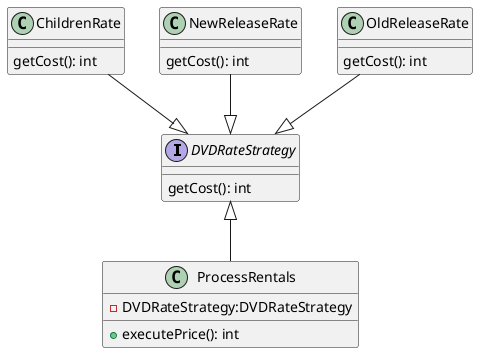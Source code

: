 @startuml


interface DVDRateStrategy{
getCost(): int
}
class ChildrenRate{
getCost(): int
}
class NewReleaseRate{
getCost(): int
}
class OldReleaseRate{
getCost(): int
}
class ProcessRentals{
-DVDRateStrategy:DVDRateStrategy
+executePrice(): int
}



NewReleaseRate --|> DVDRateStrategy
OldReleaseRate --|> DVDRateStrategy
ChildrenRate --|> DVDRateStrategy
DVDRateStrategy <|-- ProcessRentals





@enduml